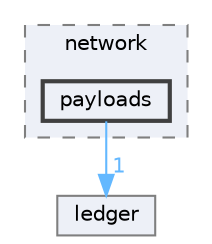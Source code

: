 digraph "include/neo/network/payloads"
{
 // LATEX_PDF_SIZE
  bgcolor="transparent";
  edge [fontname=Helvetica,fontsize=10,labelfontname=Helvetica,labelfontsize=10];
  node [fontname=Helvetica,fontsize=10,shape=box,height=0.2,width=0.4];
  compound=true
  subgraph clusterdir_70f7bc972b7ef8396e0400925c4092c0 {
    graph [ bgcolor="#edf0f7", pencolor="grey50", label="network", fontname=Helvetica,fontsize=10 style="filled,dashed", URL="dir_70f7bc972b7ef8396e0400925c4092c0.html",tooltip=""]
  dir_26bd07835fd4819a66a4474c1e04a420 [label="payloads", fillcolor="#edf0f7", color="grey25", style="filled,bold", URL="dir_26bd07835fd4819a66a4474c1e04a420.html",tooltip=""];
  }
  dir_265785174721d141513467cd49f63251 [label="ledger", fillcolor="#edf0f7", color="grey50", style="filled", URL="dir_265785174721d141513467cd49f63251.html",tooltip=""];
  dir_26bd07835fd4819a66a4474c1e04a420->dir_265785174721d141513467cd49f63251 [headlabel="1", labeldistance=1.5 headhref="dir_000047_000024.html" href="dir_000047_000024.html" color="steelblue1" fontcolor="steelblue1"];
}

